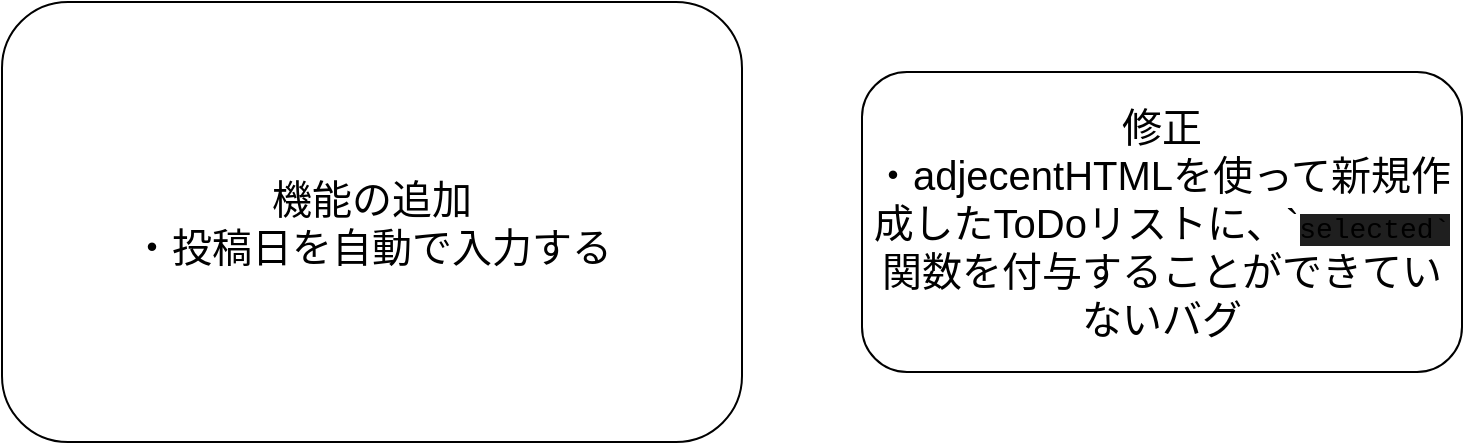 <mxfile>
    <diagram id="TKlje7Fuai-lpzrUAFx-" name="ページ1">
        <mxGraphModel dx="1102" dy="719" grid="1" gridSize="10" guides="1" tooltips="1" connect="1" arrows="1" fold="1" page="1" pageScale="1" pageWidth="827" pageHeight="1169" math="0" shadow="0">
            <root>
                <mxCell id="0"/>
                <mxCell id="1" parent="0"/>
                <mxCell id="5" value="機能の追加&lt;br&gt;・投稿日を自動で入力する&lt;br&gt;" style="rounded=1;whiteSpace=wrap;html=1;fontSize=20;" parent="1" vertex="1">
                    <mxGeometry x="10" y="40" width="370" height="220" as="geometry"/>
                </mxCell>
                <mxCell id="6" value="修正&lt;br&gt;・adjecentHTMLを使って新規作成したToDoリストに、`&lt;span style=&quot;background-color: rgb(31, 31, 31); font-family: Consolas, &amp;quot;Courier New&amp;quot;, monospace; font-size: 14px;&quot;&gt;selected`&lt;/span&gt;&lt;span style=&quot;background-color: initial;&quot;&gt;関数を付与することができていないバグ&lt;/span&gt;" style="rounded=1;whiteSpace=wrap;html=1;fontSize=20;" parent="1" vertex="1">
                    <mxGeometry x="440" y="75" width="300" height="150" as="geometry"/>
                </mxCell>
            </root>
        </mxGraphModel>
    </diagram>
</mxfile>
